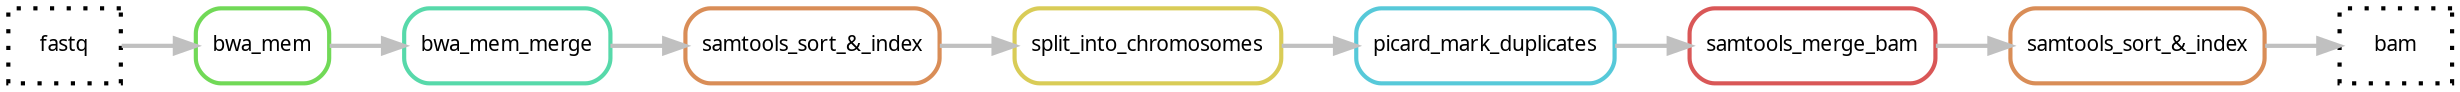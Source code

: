 digraph snakemake_dag {
	rankdir=LR;
    graph[bgcolor=white, margin=0];
    node[shape=box, style=rounded, fontname=sans,                 fontsize=10, penwidth=2];
    edge[penwidth=2, color=grey];
	0[label = "fastq", color = "0.0 0.0 0.0", style="dotted"];
	1[label = "samtools_sort_&_index", color = "0.07 0.6 0.85", style="rounded"];
	11[label = "samtools_sort_&_index", color = "0.07 0.6 0.85", style="rounded"];
	2[label = "samtools_merge_bam", color = "0.00 0.6 0.85", style="rounded"];
	3[label = "picard_mark_duplicates", color = "0.52 0.6 0.85", style="rounded"];
	4[label = "split_into_chromosomes", color = "0.15 0.6 0.85", style="rounded"];
	5[label = "bwa_mem_merge", color = "0.44 0.6 0.85", style="rounded"];
	6[label = "bwa_mem", color = "0.30 0.6 0.85", style="rounded"];
	20[label = "bam", color = "0.0 0.0 0.0", style="dotted"];
	0 -> 6
	2 -> 11
	5 -> 1
	3 -> 2
	4 -> 3
	1 -> 4
	6 -> 5
	11 -> 20
}            
